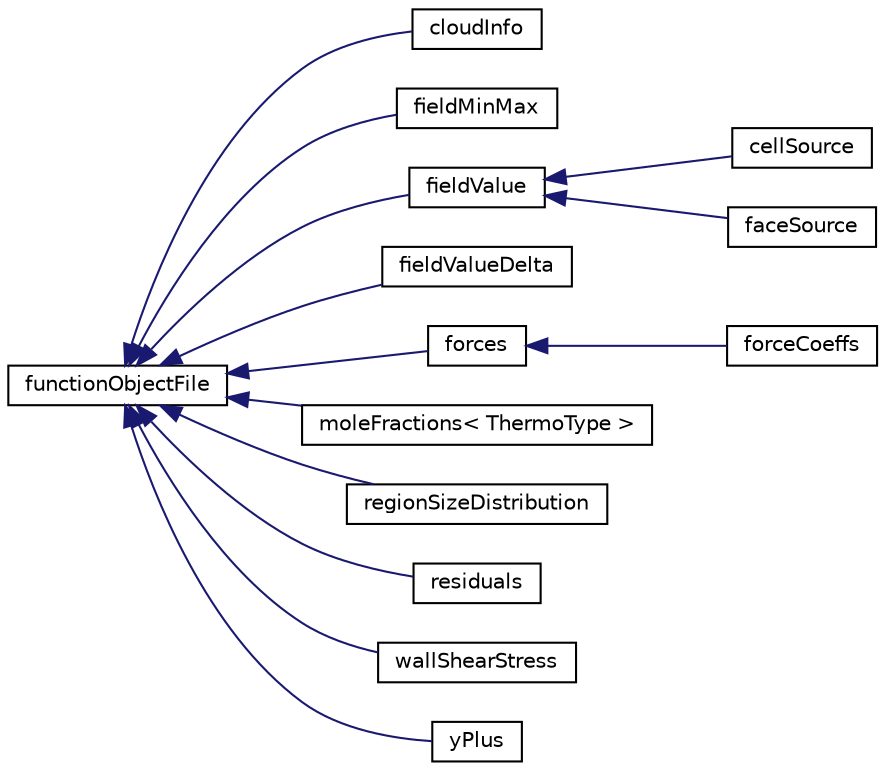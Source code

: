 digraph "Graphical Class Hierarchy"
{
  bgcolor="transparent";
  edge [fontname="Helvetica",fontsize="10",labelfontname="Helvetica",labelfontsize="10"];
  node [fontname="Helvetica",fontsize="10",shape=record];
  rankdir="LR";
  Node1 [label="functionObjectFile",height=0.2,width=0.4,color="black",URL="$a00868.html",tooltip="Base class for output file data handling. "];
  Node1 -> Node2 [dir="back",color="midnightblue",fontsize="10",style="solid",fontname="Helvetica"];
  Node2 [label="cloudInfo",height=0.2,width=0.4,color="black",URL="$a00287.html",tooltip="This function object outputs Lagrangian cloud information to a file. The current outputs include: ..."];
  Node1 -> Node3 [dir="back",color="midnightblue",fontsize="10",style="solid",fontname="Helvetica"];
  Node3 [label="fieldMinMax",height=0.2,width=0.4,color="black",URL="$a00765.html",tooltip="This function object calculates the value and location of scalar minimim and maximum for a list of us..."];
  Node1 -> Node4 [dir="back",color="midnightblue",fontsize="10",style="solid",fontname="Helvetica"];
  Node4 [label="fieldValue",height=0.2,width=0.4,color="black",URL="$a00772.html",tooltip="Base class for field value -based function objects. "];
  Node4 -> Node5 [dir="back",color="midnightblue",fontsize="10",style="solid",fontname="Helvetica"];
  Node5 [label="cellSource",height=0.2,width=0.4,color="black",URL="$a00238.html",tooltip="This function object provides a &#39;cell source&#39; variant of the fieldValues function object..."];
  Node4 -> Node6 [dir="back",color="midnightblue",fontsize="10",style="solid",fontname="Helvetica"];
  Node6 [label="faceSource",height=0.2,width=0.4,color="black",URL="$a00734.html",tooltip="This function object provides a &#39;face source&#39; variant of the fieldValues function object..."];
  Node1 -> Node7 [dir="back",color="midnightblue",fontsize="10",style="solid",fontname="Helvetica"];
  Node7 [label="fieldValueDelta",height=0.2,width=0.4,color="black",URL="$a00773.html",tooltip="This function object provides a differencing option between two &#39;field value&#39; function objects..."];
  Node1 -> Node8 [dir="back",color="midnightblue",fontsize="10",style="solid",fontname="Helvetica"];
  Node8 [label="forces",height=0.2,width=0.4,color="black",URL="$a00854.html",tooltip="This function object calculates the forces and moments by integrating the pressure and skin-friction ..."];
  Node8 -> Node9 [dir="back",color="midnightblue",fontsize="10",style="solid",fontname="Helvetica"];
  Node9 [label="forceCoeffs",height=0.2,width=0.4,color="black",URL="$a00851.html",tooltip="This function object extends the Foam::forces function object by providing lift, drag and moment coef..."];
  Node1 -> Node10 [dir="back",color="midnightblue",fontsize="10",style="solid",fontname="Helvetica"];
  Node10 [label="moleFractions\< ThermoType \>",height=0.2,width=0.4,color="black",URL="$a01523.html",tooltip="This function object calculates mole-fraction fields from the mass-fraction fields of the psi/rhoReac..."];
  Node1 -> Node11 [dir="back",color="midnightblue",fontsize="10",style="solid",fontname="Helvetica"];
  Node11 [label="regionSizeDistribution",height=0.2,width=0.4,color="black",URL="$a02143.html",tooltip="This function object creates a size distribution via interrogating a continuous phase fraction field..."];
  Node1 -> Node12 [dir="back",color="midnightblue",fontsize="10",style="solid",fontname="Helvetica"];
  Node12 [label="residuals",height=0.2,width=0.4,color="black",URL="$a02164.html",tooltip="This function object writes out the initial residual for specified fields. "];
  Node1 -> Node13 [dir="back",color="midnightblue",fontsize="10",style="solid",fontname="Helvetica"];
  Node13 [label="wallShearStress",height=0.2,width=0.4,color="black",URL="$a02852.html",tooltip="This function object evaluates and outputs the shear stress at wall patches. The result is written as..."];
  Node1 -> Node14 [dir="back",color="midnightblue",fontsize="10",style="solid",fontname="Helvetica"];
  Node14 [label="yPlus",height=0.2,width=0.4,color="black",URL="$a02891.html",tooltip="Evaluates and outputs turbulence y+ for models. Values written to time directories as field &#39;yPlus&#39;..."];
}
